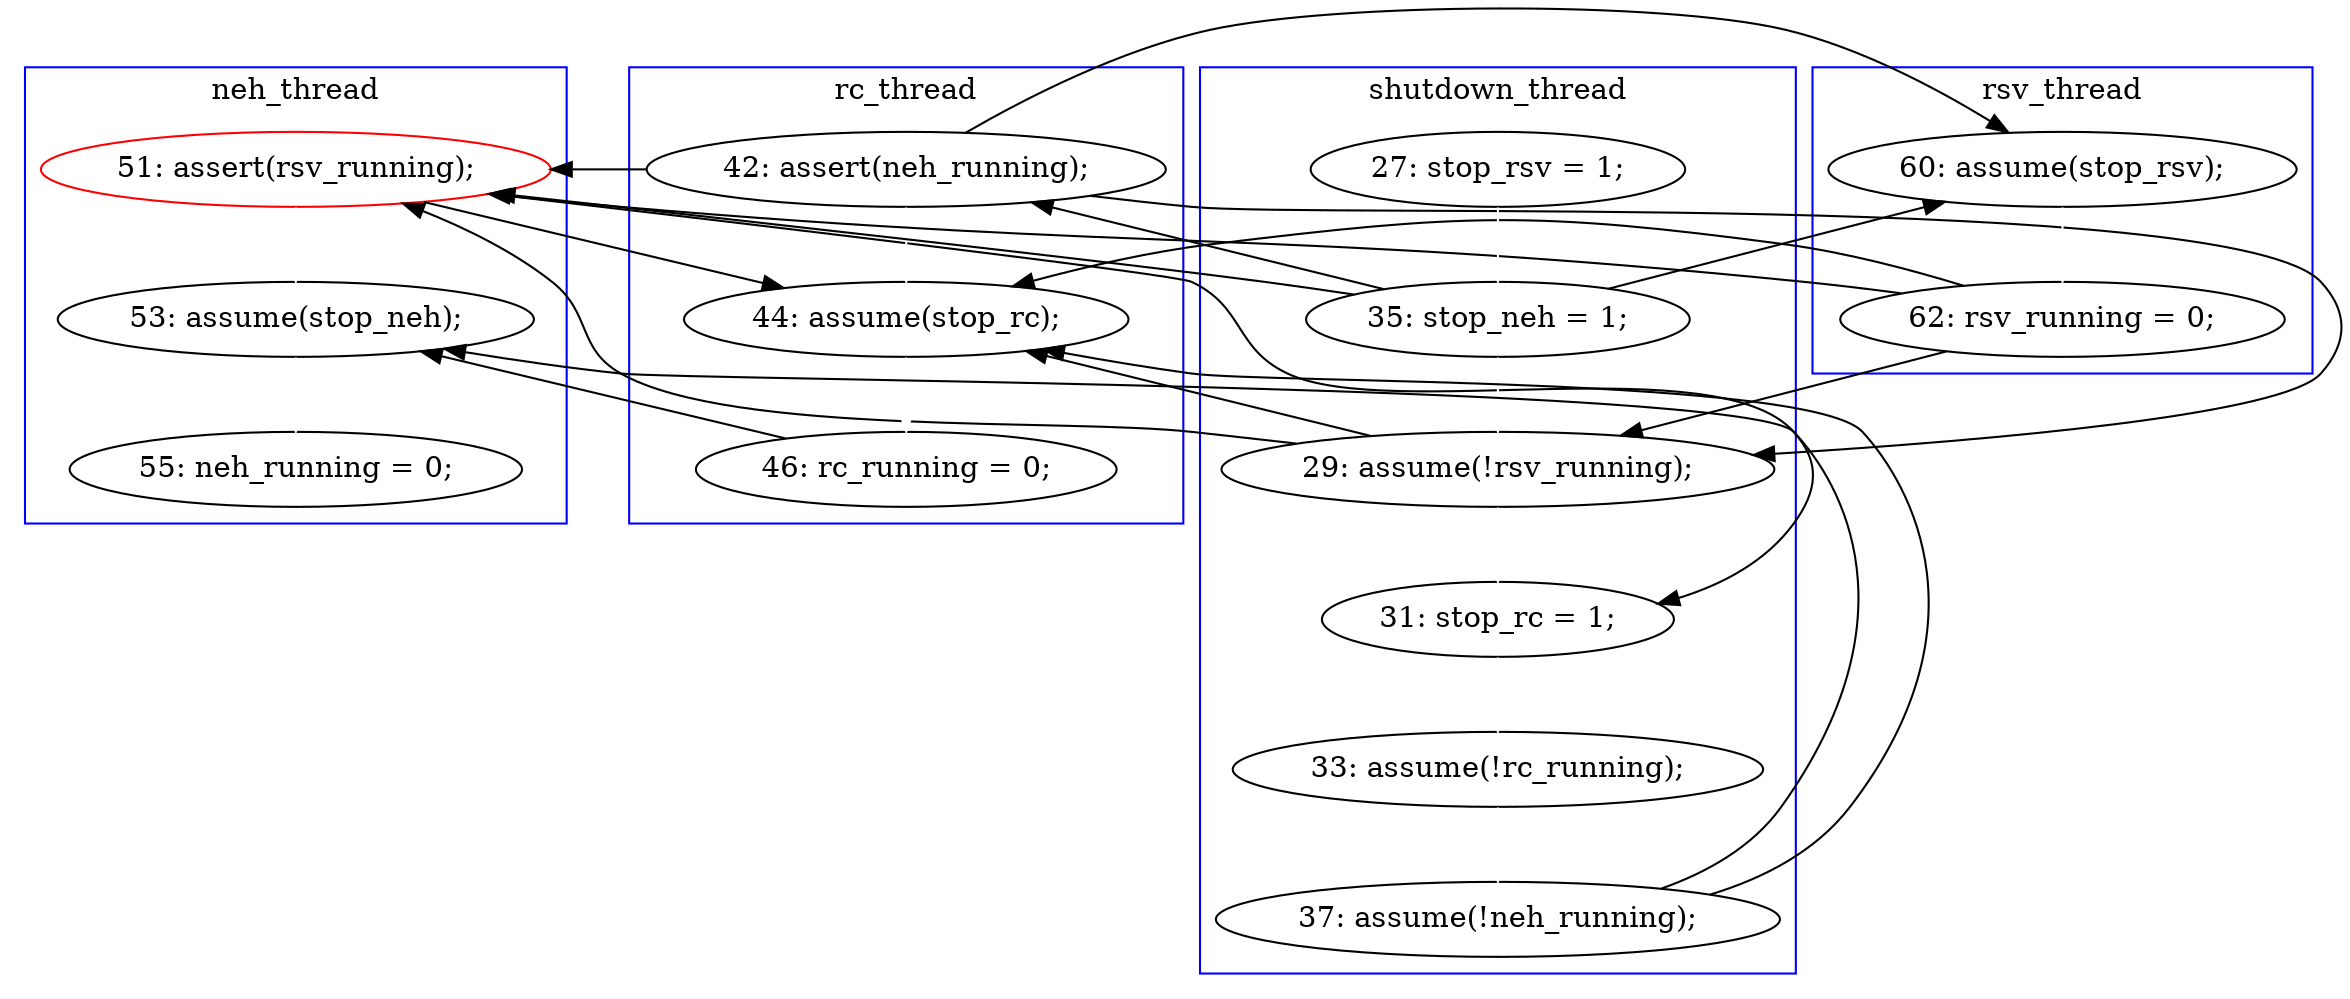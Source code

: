 digraph Counterexample {
	22 -> 23 [color = black, style = solid, constraint = false]
	14 -> 23 [color = black, style = solid, constraint = false]
	12 -> 23 [color = black, style = solid, constraint = false]
	22 -> 30 [color = black, style = solid, constraint = false]
	14 -> 30 [color = white, style = solid]
	30 -> 34 [color = white, style = solid]
	23 -> 24 [color = black, style = solid, constraint = false]
	21 -> 30 [color = black, style = solid, constraint = false]
	19 -> 21 [color = white, style = solid]
	24 -> 25 [color = white, style = solid]
	21 -> 23 [color = black, style = solid, constraint = false]
	12 -> 22 [color = white, style = solid]
	34 -> 38 [color = black, style = solid, constraint = false]
	12 -> 14 [color = black, style = solid, constraint = false]
	14 -> 22 [color = black, style = solid, constraint = false]
	23 -> 30 [color = black, style = solid, constraint = false]
	22 -> 24 [color = white, style = solid]
	25 -> 26 [color = white, style = solid]
	23 -> 38 [color = white, style = solid]
	26 -> 30 [color = black, style = solid, constraint = false]
	10 -> 12 [color = white, style = solid]
	38 -> 39 [color = white, style = solid]
	12 -> 19 [color = black, style = solid, constraint = false]
	14 -> 19 [color = black, style = solid, constraint = false]
	21 -> 22 [color = black, style = solid, constraint = false]
	26 -> 38 [color = black, style = solid, constraint = false]
	subgraph cluster4 {
		label = rsv_thread
		color = blue
		19  [label = "60: assume(stop_rsv);"]
		21  [label = "62: rsv_running = 0;"]
	}
	subgraph cluster3 {
		label = neh_thread
		color = blue
		38  [label = "53: assume(stop_neh);"]
		23  [label = "51: assert(rsv_running);", color = red]
		39  [label = "55: neh_running = 0;"]
	}
	subgraph cluster2 {
		label = rc_thread
		color = blue
		14  [label = "42: assert(neh_running);"]
		30  [label = "44: assume(stop_rc);"]
		34  [label = "46: rc_running = 0;"]
	}
	subgraph cluster1 {
		label = shutdown_thread
		color = blue
		12  [label = "35: stop_neh = 1;"]
		22  [label = "29: assume(!rsv_running);"]
		24  [label = "31: stop_rc = 1;"]
		10  [label = "27: stop_rsv = 1;"]
		25  [label = "33: assume(!rc_running);"]
		26  [label = "37: assume(!neh_running);"]
	}
}